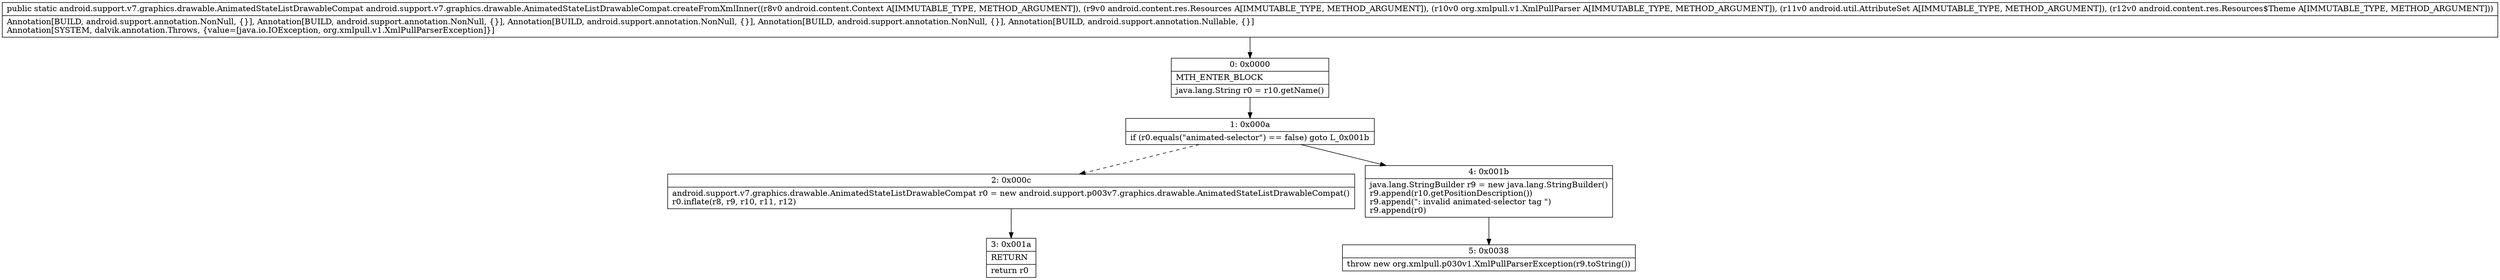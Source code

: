 digraph "CFG forandroid.support.v7.graphics.drawable.AnimatedStateListDrawableCompat.createFromXmlInner(Landroid\/content\/Context;Landroid\/content\/res\/Resources;Lorg\/xmlpull\/v1\/XmlPullParser;Landroid\/util\/AttributeSet;Landroid\/content\/res\/Resources$Theme;)Landroid\/support\/v7\/graphics\/drawable\/AnimatedStateListDrawableCompat;" {
Node_0 [shape=record,label="{0\:\ 0x0000|MTH_ENTER_BLOCK\l|java.lang.String r0 = r10.getName()\l}"];
Node_1 [shape=record,label="{1\:\ 0x000a|if (r0.equals(\"animated\-selector\") == false) goto L_0x001b\l}"];
Node_2 [shape=record,label="{2\:\ 0x000c|android.support.v7.graphics.drawable.AnimatedStateListDrawableCompat r0 = new android.support.p003v7.graphics.drawable.AnimatedStateListDrawableCompat()\lr0.inflate(r8, r9, r10, r11, r12)\l}"];
Node_3 [shape=record,label="{3\:\ 0x001a|RETURN\l|return r0\l}"];
Node_4 [shape=record,label="{4\:\ 0x001b|java.lang.StringBuilder r9 = new java.lang.StringBuilder()\lr9.append(r10.getPositionDescription())\lr9.append(\": invalid animated\-selector tag \")\lr9.append(r0)\l}"];
Node_5 [shape=record,label="{5\:\ 0x0038|throw new org.xmlpull.p030v1.XmlPullParserException(r9.toString())\l}"];
MethodNode[shape=record,label="{public static android.support.v7.graphics.drawable.AnimatedStateListDrawableCompat android.support.v7.graphics.drawable.AnimatedStateListDrawableCompat.createFromXmlInner((r8v0 android.content.Context A[IMMUTABLE_TYPE, METHOD_ARGUMENT]), (r9v0 android.content.res.Resources A[IMMUTABLE_TYPE, METHOD_ARGUMENT]), (r10v0 org.xmlpull.v1.XmlPullParser A[IMMUTABLE_TYPE, METHOD_ARGUMENT]), (r11v0 android.util.AttributeSet A[IMMUTABLE_TYPE, METHOD_ARGUMENT]), (r12v0 android.content.res.Resources$Theme A[IMMUTABLE_TYPE, METHOD_ARGUMENT]))  | Annotation[BUILD, android.support.annotation.NonNull, \{\}], Annotation[BUILD, android.support.annotation.NonNull, \{\}], Annotation[BUILD, android.support.annotation.NonNull, \{\}], Annotation[BUILD, android.support.annotation.NonNull, \{\}], Annotation[BUILD, android.support.annotation.Nullable, \{\}]\lAnnotation[SYSTEM, dalvik.annotation.Throws, \{value=[java.io.IOException, org.xmlpull.v1.XmlPullParserException]\}]\l}"];
MethodNode -> Node_0;
Node_0 -> Node_1;
Node_1 -> Node_2[style=dashed];
Node_1 -> Node_4;
Node_2 -> Node_3;
Node_4 -> Node_5;
}

